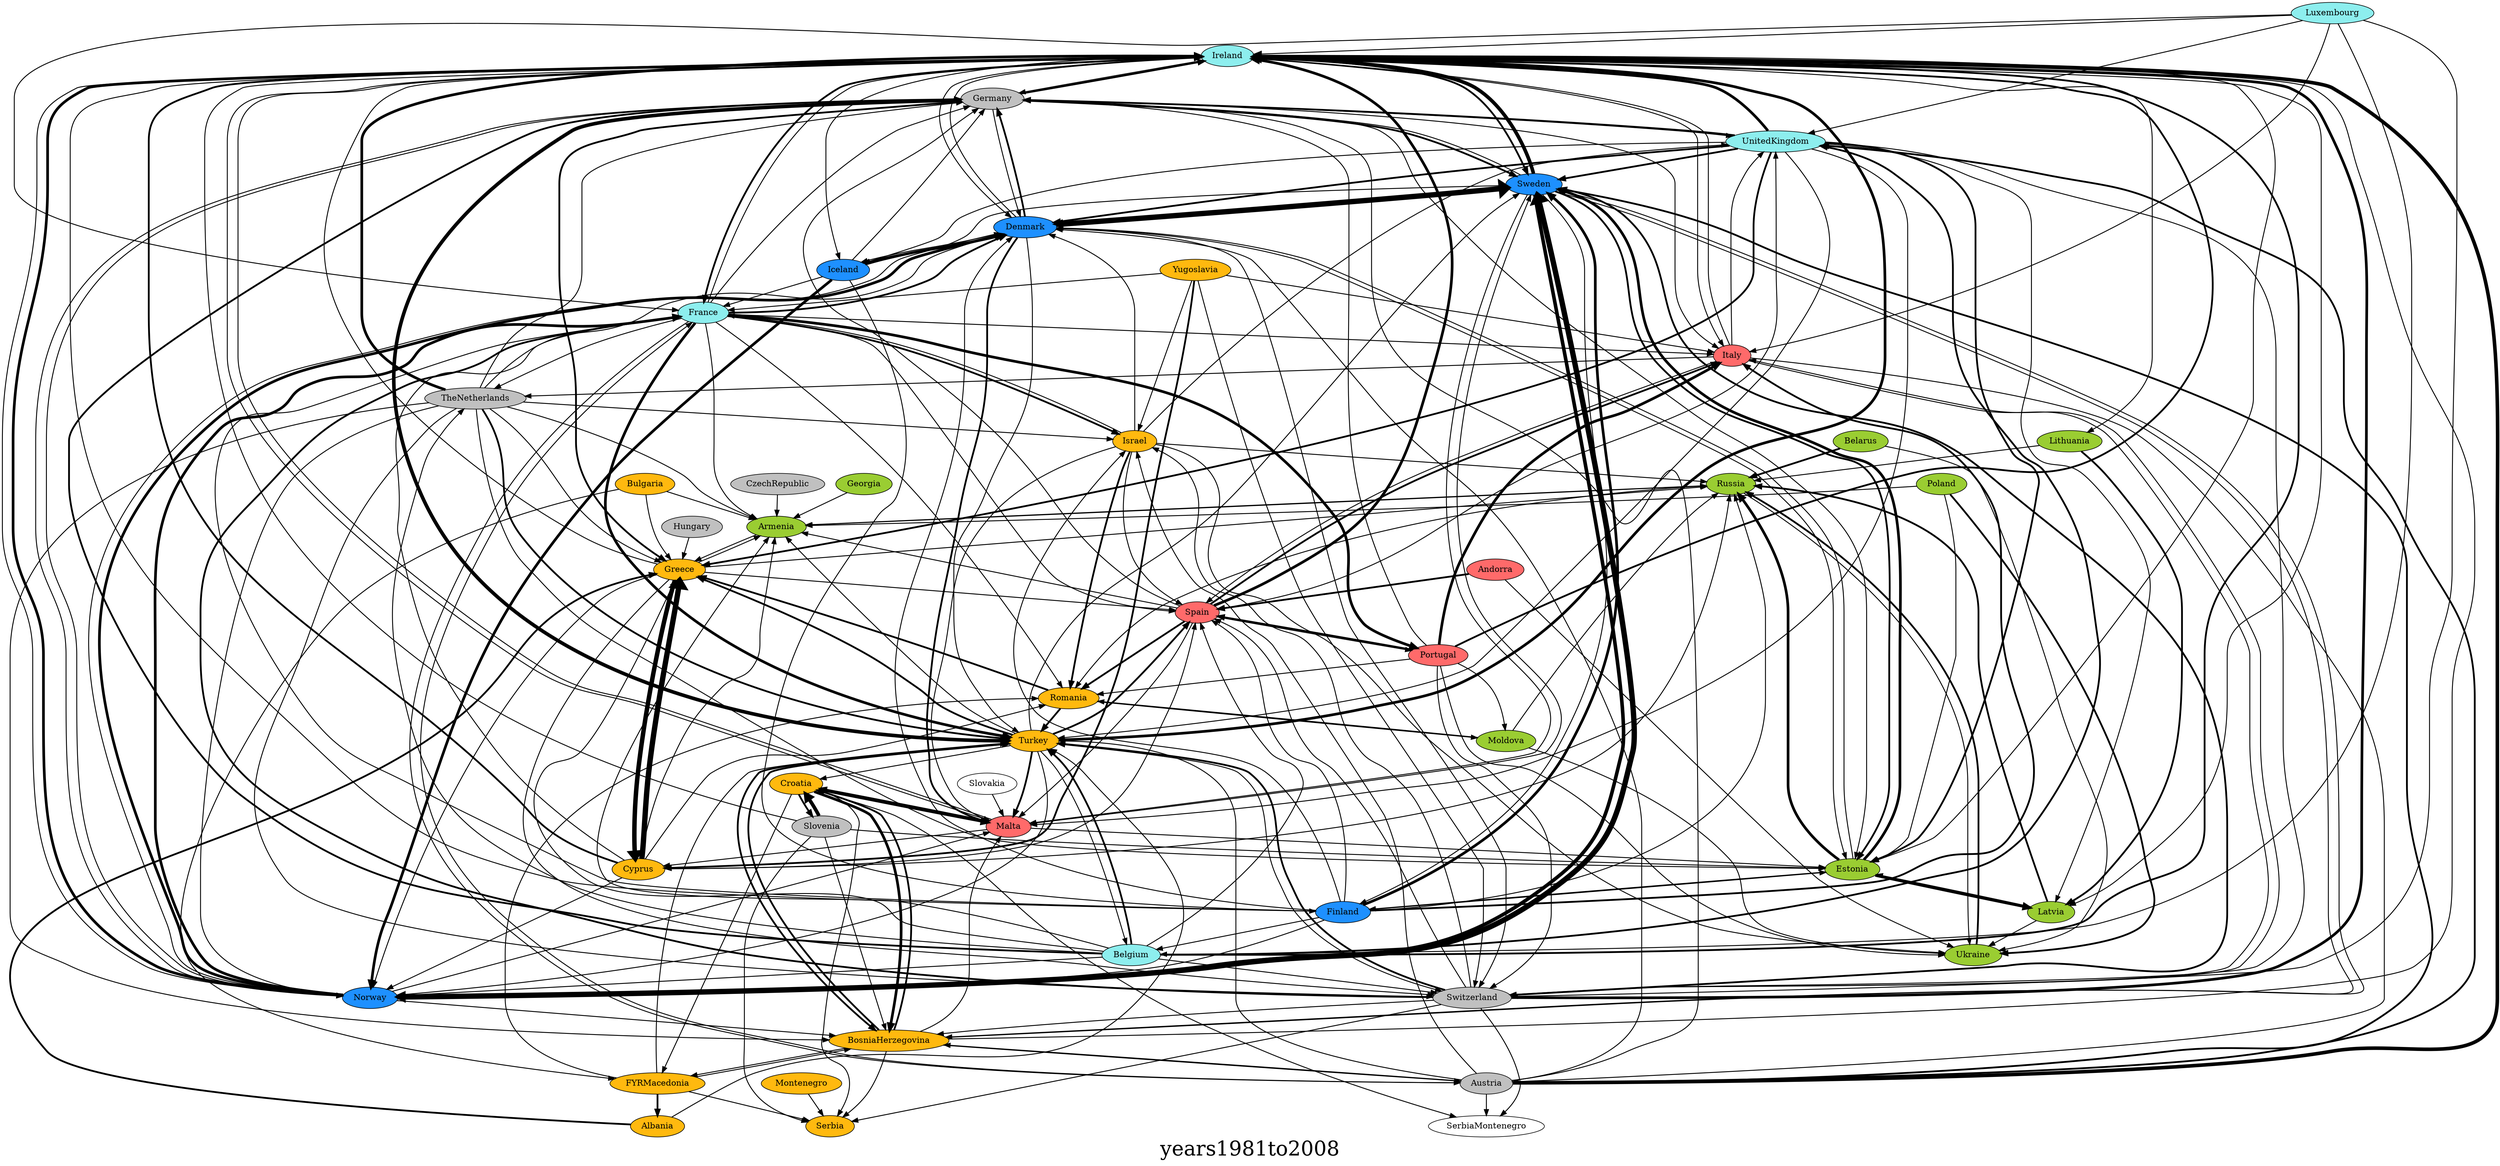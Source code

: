 digraph{ graph [label=years1981to2008, fontsize=34]; Ireland [style=filled,fillcolor=darkslategray2]; Germany [style=filled,fillcolor=gray]; Portugal [style=filled,fillcolor=indianred1]; Moldova [style=filled,fillcolor=olivedrab3]; Germany [style=filled,fillcolor=gray]; Ireland [style=filled,fillcolor=darkslategray2]; Hungary [style=filled,fillcolor=gray]; Greece [style=filled,fillcolor=darkgoldenrod1]; Cyprus [style=filled,fillcolor=darkgoldenrod1]; Russia [style=filled,fillcolor=olivedrab3]; Armenia [style=filled,fillcolor=olivedrab3]; Greece [style=filled,fillcolor=darkgoldenrod1]; Malta [style=filled,fillcolor=indianred1]; Estonia [style=filled,fillcolor=olivedrab3]; Switzerland [style=filled,fillcolor=gray]; Turkey [style=filled,fillcolor=darkgoldenrod1]; Bulgaria [style=filled,fillcolor=darkgoldenrod1]; Armenia [style=filled,fillcolor=olivedrab3]; Yugoslavia [style=filled,fillcolor=darkgoldenrod1]; Cyprus [style=filled,fillcolor=darkgoldenrod1]; BosniaHerzegovina [style=filled,fillcolor=darkgoldenrod1]; Austria [style=filled,fillcolor=gray]; Ireland [style=filled,fillcolor=darkslategray2]; Norway [style=filled,fillcolor=dodgerblue]; Malta [style=filled,fillcolor=indianred1]; Turkey [style=filled,fillcolor=darkgoldenrod1]; Belgium [style=filled,fillcolor=darkslategray2]; BosniaHerzegovina [style=filled,fillcolor=darkgoldenrod1]; FYRMacedonia [style=filled,fillcolor=darkgoldenrod1]; Iceland [style=filled,fillcolor=dodgerblue]; Finland [style=filled,fillcolor=dodgerblue]; Lithuania [style=filled,fillcolor=olivedrab3]; Latvia [style=filled,fillcolor=olivedrab3]; Greece [style=filled,fillcolor=darkgoldenrod1]; Spain [style=filled,fillcolor=indianred1]; Norway [style=filled,fillcolor=dodgerblue]; France [style=filled,fillcolor=darkslategray2]; FYRMacedonia [style=filled,fillcolor=darkgoldenrod1]; Romania [style=filled,fillcolor=darkgoldenrod1]; Turkey [style=filled,fillcolor=darkgoldenrod1]; Ireland [style=filled,fillcolor=darkslategray2]; France [style=filled,fillcolor=darkslategray2]; Ireland [style=filled,fillcolor=darkslategray2]; TheNetherlands [style=filled,fillcolor=gray]; Ireland [style=filled,fillcolor=darkslategray2]; Croatia [style=filled,fillcolor=darkgoldenrod1]; Turkey [style=filled,fillcolor=darkgoldenrod1]; Switzerland [style=filled,fillcolor=gray]; TheNetherlands [style=filled,fillcolor=gray]; Israel [style=filled,fillcolor=darkgoldenrod1]; Luxembourg [style=filled,fillcolor=darkslategray2]; Belgium [style=filled,fillcolor=darkslategray2]; Denmark [style=filled,fillcolor=dodgerblue]; Iceland [style=filled,fillcolor=dodgerblue]; Poland [style=filled,fillcolor=olivedrab3]; Armenia [style=filled,fillcolor=olivedrab3]; Sweden [style=filled,fillcolor=dodgerblue]; Denmark [style=filled,fillcolor=dodgerblue]; Croatia [style=filled,fillcolor=darkgoldenrod1]; FYRMacedonia [style=filled,fillcolor=darkgoldenrod1]; Germany [style=filled,fillcolor=gray]; Estonia [style=filled,fillcolor=olivedrab3]; Austria [style=filled,fillcolor=gray]; Denmark [style=filled,fillcolor=dodgerblue]; BosniaHerzegovina [style=filled,fillcolor=darkgoldenrod1]; Malta [style=filled,fillcolor=indianred1]; Latvia [style=filled,fillcolor=olivedrab3]; Russia [style=filled,fillcolor=olivedrab3]; Spain [style=filled,fillcolor=indianred1]; Germany [style=filled,fillcolor=gray]; TheNetherlands [style=filled,fillcolor=gray]; Estonia [style=filled,fillcolor=olivedrab3]; Yugoslavia [style=filled,fillcolor=darkgoldenrod1]; Italy [style=filled,fillcolor=indianred1]; Finland [style=filled,fillcolor=dodgerblue]; France [style=filled,fillcolor=darkslategray2]; Moldova [style=filled,fillcolor=olivedrab3]; Russia [style=filled,fillcolor=olivedrab3]; Luxembourg [style=filled,fillcolor=darkslategray2]; France [style=filled,fillcolor=darkslategray2]; Andorra [style=filled,fillcolor=indianred1]; Spain [style=filled,fillcolor=indianred1]; Lithuania [style=filled,fillcolor=olivedrab3]; Russia [style=filled,fillcolor=olivedrab3]; Italy [style=filled,fillcolor=indianred1]; Switzerland [style=filled,fillcolor=gray]; Finland [style=filled,fillcolor=dodgerblue]; Ireland [style=filled,fillcolor=darkslategray2]; Yugoslavia [style=filled,fillcolor=darkgoldenrod1]; Switzerland [style=filled,fillcolor=gray]; Norway [style=filled,fillcolor=dodgerblue]; BosniaHerzegovina [style=filled,fillcolor=darkgoldenrod1]; Portugal [style=filled,fillcolor=indianred1]; Ireland [style=filled,fillcolor=darkslategray2]; Sweden [style=filled,fillcolor=dodgerblue]; Germany [style=filled,fillcolor=gray]; Denmark [style=filled,fillcolor=dodgerblue]; Ireland [style=filled,fillcolor=darkslategray2]; Austria [style=filled,fillcolor=gray]; Turkey [style=filled,fillcolor=darkgoldenrod1]; Albania [style=filled,fillcolor=darkgoldenrod1]; Greece [style=filled,fillcolor=darkgoldenrod1]; Luxembourg [style=filled,fillcolor=darkslategray2]; Ireland [style=filled,fillcolor=darkslategray2]; Switzerland [style=filled,fillcolor=gray]; Spain [style=filled,fillcolor=indianred1]; Slovenia [style=filled,fillcolor=gray]; Croatia [style=filled,fillcolor=darkgoldenrod1]; Finland [style=filled,fillcolor=dodgerblue]; Israel [style=filled,fillcolor=darkgoldenrod1]; Malta [style=filled,fillcolor=indianred1]; Cyprus [style=filled,fillcolor=darkgoldenrod1]; FYRMacedonia [style=filled,fillcolor=darkgoldenrod1]; BosniaHerzegovina [style=filled,fillcolor=darkgoldenrod1]; Portugal [style=filled,fillcolor=indianred1]; Germany [style=filled,fillcolor=gray]; UnitedKingdom [style=filled,fillcolor=darkslategray2]; Malta [style=filled,fillcolor=indianred1]; Austria [style=filled,fillcolor=gray]; Israel [style=filled,fillcolor=darkgoldenrod1]; Finland [style=filled,fillcolor=dodgerblue]; Denmark [style=filled,fillcolor=dodgerblue]; Israel [style=filled,fillcolor=darkgoldenrod1]; Malta [style=filled,fillcolor=indianred1]; Belarus [style=filled,fillcolor=olivedrab3]; Ukraine [style=filled,fillcolor=olivedrab3]; Sweden [style=filled,fillcolor=dodgerblue]; Ireland [style=filled,fillcolor=darkslategray2]; Israel [style=filled,fillcolor=darkgoldenrod1]; Russia [style=filled,fillcolor=olivedrab3]; Iceland [style=filled,fillcolor=dodgerblue]; Denmark [style=filled,fillcolor=dodgerblue]; Yugoslavia [style=filled,fillcolor=darkgoldenrod1]; France [style=filled,fillcolor=darkslategray2]; Cyprus [style=filled,fillcolor=darkgoldenrod1]; Norway [style=filled,fillcolor=dodgerblue]; Iceland [style=filled,fillcolor=dodgerblue]; France [style=filled,fillcolor=darkslategray2]; Romania [style=filled,fillcolor=darkgoldenrod1]; Moldova [style=filled,fillcolor=olivedrab3]; France [style=filled,fillcolor=darkslategray2]; Portugal [style=filled,fillcolor=indianred1]; Bulgaria [style=filled,fillcolor=darkgoldenrod1]; FYRMacedonia [style=filled,fillcolor=darkgoldenrod1]; Israel [style=filled,fillcolor=darkgoldenrod1]; UnitedKingdom [style=filled,fillcolor=darkslategray2]; Turkey [style=filled,fillcolor=darkgoldenrod1]; Malta [style=filled,fillcolor=indianred1]; Israel [style=filled,fillcolor=darkgoldenrod1]; Romania [style=filled,fillcolor=darkgoldenrod1]; Belgium [style=filled,fillcolor=darkslategray2]; Ireland [style=filled,fillcolor=darkslategray2]; BosniaHerzegovina [style=filled,fillcolor=darkgoldenrod1]; Serbia [style=filled,fillcolor=darkgoldenrod1]; Romania [style=filled,fillcolor=darkgoldenrod1]; Turkey [style=filled,fillcolor=darkgoldenrod1]; Greece [style=filled,fillcolor=darkgoldenrod1]; Armenia [style=filled,fillcolor=olivedrab3]; Russia [style=filled,fillcolor=olivedrab3]; Ukraine [style=filled,fillcolor=olivedrab3]; Poland [style=filled,fillcolor=olivedrab3]; Ukraine [style=filled,fillcolor=olivedrab3]; Denmark [style=filled,fillcolor=dodgerblue]; Malta [style=filled,fillcolor=indianred1]; Switzerland [style=filled,fillcolor=gray]; BosniaHerzegovina [style=filled,fillcolor=darkgoldenrod1]; Austria [style=filled,fillcolor=gray]; UnitedKingdom [style=filled,fillcolor=darkslategray2]; Sweden [style=filled,fillcolor=dodgerblue]; Iceland [style=filled,fillcolor=dodgerblue]; Sweden [style=filled,fillcolor=dodgerblue]; Estonia [style=filled,fillcolor=olivedrab3]; Belgium [style=filled,fillcolor=darkslategray2]; UnitedKingdom [style=filled,fillcolor=darkslategray2]; Ireland [style=filled,fillcolor=darkslategray2]; Latvia [style=filled,fillcolor=olivedrab3]; Malta [style=filled,fillcolor=indianred1]; Ireland [style=filled,fillcolor=darkslategray2]; Turkey [style=filled,fillcolor=darkgoldenrod1]; Greece [style=filled,fillcolor=darkgoldenrod1]; BosniaHerzegovina [style=filled,fillcolor=darkgoldenrod1]; Croatia [style=filled,fillcolor=darkgoldenrod1]; TheNetherlands [style=filled,fillcolor=gray]; Armenia [style=filled,fillcolor=olivedrab3]; Finland [style=filled,fillcolor=dodgerblue]; Belgium [style=filled,fillcolor=darkslategray2]; Israel [style=filled,fillcolor=darkgoldenrod1]; Ukraine [style=filled,fillcolor=olivedrab3]; Sweden [style=filled,fillcolor=dodgerblue]; BosniaHerzegovina [style=filled,fillcolor=darkgoldenrod1]; UnitedKingdom [style=filled,fillcolor=darkslategray2]; Switzerland [style=filled,fillcolor=gray]; Finland [style=filled,fillcolor=dodgerblue]; Spain [style=filled,fillcolor=indianred1]; Luxembourg [style=filled,fillcolor=darkslategray2]; Switzerland [style=filled,fillcolor=gray]; FYRMacedonia [style=filled,fillcolor=darkgoldenrod1]; Serbia [style=filled,fillcolor=darkgoldenrod1]; Italy [style=filled,fillcolor=indianred1]; TheNetherlands [style=filled,fillcolor=gray]; UnitedKingdom [style=filled,fillcolor=darkslategray2]; Greece [style=filled,fillcolor=darkgoldenrod1]; France [style=filled,fillcolor=darkslategray2]; Denmark [style=filled,fillcolor=dodgerblue]; UnitedKingdom [style=filled,fillcolor=darkslategray2]; Ireland [style=filled,fillcolor=darkslategray2]; Spain [style=filled,fillcolor=indianred1]; Portugal [style=filled,fillcolor=indianred1]; UnitedKingdom [style=filled,fillcolor=darkslategray2]; Germany [style=filled,fillcolor=gray]; Italy [style=filled,fillcolor=indianred1]; Ireland [style=filled,fillcolor=darkslategray2]; Iceland [style=filled,fillcolor=dodgerblue]; FYRMacedonia [style=filled,fillcolor=darkgoldenrod1]; Turkey [style=filled,fillcolor=darkgoldenrod1]; Germany [style=filled,fillcolor=gray]; Greece [style=filled,fillcolor=darkgoldenrod1]; Cyprus [style=filled,fillcolor=darkgoldenrod1]; Ireland [style=filled,fillcolor=darkslategray2]; Lithuania [style=filled,fillcolor=olivedrab3]; Belgium [style=filled,fillcolor=darkslategray2]; Switzerland [style=filled,fillcolor=gray]; Denmark [style=filled,fillcolor=dodgerblue]; Switzerland [style=filled,fillcolor=gray]; Slovenia [style=filled,fillcolor=gray]; Ireland [style=filled,fillcolor=darkslategray2]; UnitedKingdom [style=filled,fillcolor=darkslategray2]; Estonia [style=filled,fillcolor=olivedrab3]; Spain [style=filled,fillcolor=indianred1]; Ireland [style=filled,fillcolor=darkslategray2]; Sweden [style=filled,fillcolor=dodgerblue]; Finland [style=filled,fillcolor=dodgerblue]; Switzerland [style=filled,fillcolor=gray]; Sweden [style=filled,fillcolor=dodgerblue]; Ireland [style=filled,fillcolor=darkslategray2]; Malta [style=filled,fillcolor=indianred1]; France [style=filled,fillcolor=darkslategray2]; Romania [style=filled,fillcolor=darkgoldenrod1]; Ireland [style=filled,fillcolor=darkslategray2]; Denmark [style=filled,fillcolor=dodgerblue]; TheNetherlands [style=filled,fillcolor=gray]; BosniaHerzegovina [style=filled,fillcolor=darkgoldenrod1]; Ireland [style=filled,fillcolor=darkslategray2]; France [style=filled,fillcolor=darkslategray2]; Italy [style=filled,fillcolor=indianred1]; Greece [style=filled,fillcolor=darkgoldenrod1]; Switzerland [style=filled,fillcolor=gray]; TheNetherlands [style=filled,fillcolor=gray]; Germany [style=filled,fillcolor=gray]; France [style=filled,fillcolor=darkslategray2]; Israel [style=filled,fillcolor=darkgoldenrod1]; Austria [style=filled,fillcolor=gray]; Germany [style=filled,fillcolor=gray]; Moldova [style=filled,fillcolor=olivedrab3]; Romania [style=filled,fillcolor=darkgoldenrod1]; Russia [style=filled,fillcolor=olivedrab3]; Romania [style=filled,fillcolor=darkgoldenrod1]; Turkey [style=filled,fillcolor=darkgoldenrod1]; Armenia [style=filled,fillcolor=olivedrab3]; Switzerland [style=filled,fillcolor=gray]; Ireland [style=filled,fillcolor=darkslategray2]; Estonia [style=filled,fillcolor=olivedrab3]; Denmark [style=filled,fillcolor=dodgerblue]; Moldova [style=filled,fillcolor=olivedrab3]; Ukraine [style=filled,fillcolor=olivedrab3]; Turkey [style=filled,fillcolor=darkgoldenrod1]; Sweden [style=filled,fillcolor=dodgerblue]; Spain [style=filled,fillcolor=indianred1]; UnitedKingdom [style=filled,fillcolor=darkslategray2]; Turkey [style=filled,fillcolor=darkgoldenrod1]; Switzerland [style=filled,fillcolor=gray]; Serbia [style=filled,fillcolor=darkgoldenrod1]; Portugal [style=filled,fillcolor=indianred1]; Switzerland [style=filled,fillcolor=gray]; FYRMacedonia [style=filled,fillcolor=darkgoldenrod1]; Albania [style=filled,fillcolor=darkgoldenrod1]; Cyprus [style=filled,fillcolor=darkgoldenrod1]; Armenia [style=filled,fillcolor=olivedrab3]; Finland [style=filled,fillcolor=dodgerblue]; Sweden [style=filled,fillcolor=dodgerblue]; Spain [style=filled,fillcolor=indianred1]; Malta [style=filled,fillcolor=indianred1]; Denmark [style=filled,fillcolor=dodgerblue]; Turkey [style=filled,fillcolor=darkgoldenrod1]; France [style=filled,fillcolor=darkslategray2]; TheNetherlands [style=filled,fillcolor=gray]; Turkey [style=filled,fillcolor=darkgoldenrod1]; Norway [style=filled,fillcolor=dodgerblue]; Estonia [style=filled,fillcolor=olivedrab3]; Sweden [style=filled,fillcolor=dodgerblue]; Croatia [style=filled,fillcolor=darkgoldenrod1]; BosniaHerzegovina [style=filled,fillcolor=darkgoldenrod1]; TheNetherlands [style=filled,fillcolor=gray]; Greece [style=filled,fillcolor=darkgoldenrod1]; Ireland [style=filled,fillcolor=darkslategray2]; Italy [style=filled,fillcolor=indianred1]; Turkey [style=filled,fillcolor=darkgoldenrod1]; BosniaHerzegovina [style=filled,fillcolor=darkgoldenrod1]; France [style=filled,fillcolor=darkslategray2]; Austria [style=filled,fillcolor=gray]; Denmark [style=filled,fillcolor=dodgerblue]; Norway [style=filled,fillcolor=dodgerblue]; Malta [style=filled,fillcolor=indianred1]; Croatia [style=filled,fillcolor=darkgoldenrod1]; Sweden [style=filled,fillcolor=dodgerblue]; Malta [style=filled,fillcolor=indianred1]; Belgium [style=filled,fillcolor=darkslategray2]; Germany [style=filled,fillcolor=gray]; BosniaHerzegovina [style=filled,fillcolor=darkgoldenrod1]; Turkey [style=filled,fillcolor=darkgoldenrod1]; Estonia [style=filled,fillcolor=olivedrab3]; Finland [style=filled,fillcolor=dodgerblue]; Germany [style=filled,fillcolor=gray]; UnitedKingdom [style=filled,fillcolor=darkslategray2]; BosniaHerzegovina [style=filled,fillcolor=darkgoldenrod1]; Ireland [style=filled,fillcolor=darkslategray2]; Andorra [style=filled,fillcolor=indianred1]; Ukraine [style=filled,fillcolor=olivedrab3]; UnitedKingdom [style=filled,fillcolor=darkslategray2]; Latvia [style=filled,fillcolor=olivedrab3]; Switzerland [style=filled,fillcolor=gray]; Israel [style=filled,fillcolor=darkgoldenrod1]; Finland [style=filled,fillcolor=dodgerblue]; Italy [style=filled,fillcolor=indianred1]; Greece [style=filled,fillcolor=darkgoldenrod1]; Norway [style=filled,fillcolor=dodgerblue]; UnitedKingdom [style=filled,fillcolor=darkslategray2]; Denmark [style=filled,fillcolor=dodgerblue]; Norway [style=filled,fillcolor=dodgerblue]; Germany [style=filled,fillcolor=gray]; Denmark [style=filled,fillcolor=dodgerblue]; Sweden [style=filled,fillcolor=dodgerblue]; Austria [style=filled,fillcolor=gray]; Sweden [style=filled,fillcolor=dodgerblue]; Italy [style=filled,fillcolor=indianred1]; Ireland [style=filled,fillcolor=darkslategray2]; Austria [style=filled,fillcolor=gray]; BosniaHerzegovina [style=filled,fillcolor=darkgoldenrod1]; Belgium [style=filled,fillcolor=darkslategray2]; TheNetherlands [style=filled,fillcolor=gray]; Portugal [style=filled,fillcolor=indianred1]; Italy [style=filled,fillcolor=indianred1]; Romania [style=filled,fillcolor=darkgoldenrod1]; Greece [style=filled,fillcolor=darkgoldenrod1]; Portugal [style=filled,fillcolor=indianred1]; Romania [style=filled,fillcolor=darkgoldenrod1]; Turkey [style=filled,fillcolor=darkgoldenrod1]; Croatia [style=filled,fillcolor=darkgoldenrod1]; Greece [style=filled,fillcolor=darkgoldenrod1]; Russia [style=filled,fillcolor=olivedrab3]; Croatia [style=filled,fillcolor=darkgoldenrod1]; Malta [style=filled,fillcolor=indianred1]; Germany [style=filled,fillcolor=gray]; Turkey [style=filled,fillcolor=darkgoldenrod1]; Iceland [style=filled,fillcolor=dodgerblue]; Germany [style=filled,fillcolor=gray]; Switzerland [style=filled,fillcolor=gray]; Italy [style=filled,fillcolor=indianred1]; Poland [style=filled,fillcolor=olivedrab3]; Estonia [style=filled,fillcolor=olivedrab3]; Russia [style=filled,fillcolor=olivedrab3]; Italy [style=filled,fillcolor=indianred1]; Spain [style=filled,fillcolor=indianred1]; Russia [style=filled,fillcolor=olivedrab3]; Armenia [style=filled,fillcolor=olivedrab3]; TheNetherlands [style=filled,fillcolor=gray]; Switzerland [style=filled,fillcolor=gray]; UnitedKingdom [style=filled,fillcolor=darkslategray2]; Sweden [style=filled,fillcolor=dodgerblue]; Norway [style=filled,fillcolor=dodgerblue]; Sweden [style=filled,fillcolor=dodgerblue]; France [style=filled,fillcolor=darkslategray2]; Spain [style=filled,fillcolor=indianred1]; Bulgaria [style=filled,fillcolor=darkgoldenrod1]; Greece [style=filled,fillcolor=darkgoldenrod1]; Portugal [style=filled,fillcolor=indianred1]; Spain [style=filled,fillcolor=indianred1]; Denmark [style=filled,fillcolor=dodgerblue]; Estonia [style=filled,fillcolor=olivedrab3]; Finland [style=filled,fillcolor=dodgerblue]; Norway [style=filled,fillcolor=dodgerblue]; Sweden [style=filled,fillcolor=dodgerblue]; Norway [style=filled,fillcolor=dodgerblue]; Ukraine [style=filled,fillcolor=olivedrab3]; Russia [style=filled,fillcolor=olivedrab3]; Denmark [style=filled,fillcolor=dodgerblue]; Germany [style=filled,fillcolor=gray]; Slovenia [style=filled,fillcolor=gray]; Estonia [style=filled,fillcolor=olivedrab3]; Slovenia [style=filled,fillcolor=gray]; Serbia [style=filled,fillcolor=darkgoldenrod1]; Ireland [style=filled,fillcolor=darkslategray2]; Norway [style=filled,fillcolor=dodgerblue]; Israel [style=filled,fillcolor=darkgoldenrod1]; Denmark [style=filled,fillcolor=dodgerblue]; Croatia [style=filled,fillcolor=darkgoldenrod1]; Slovenia [style=filled,fillcolor=gray]; TheNetherlands [style=filled,fillcolor=gray]; Turkey [style=filled,fillcolor=darkgoldenrod1]; Spain [style=filled,fillcolor=indianred1]; Italy [style=filled,fillcolor=indianred1]; Luxembourg [style=filled,fillcolor=darkslategray2]; UnitedKingdom [style=filled,fillcolor=darkslategray2]; Luxembourg [style=filled,fillcolor=darkslategray2]; Italy [style=filled,fillcolor=indianred1]; CzechRepublic [style=filled,fillcolor=gray]; Armenia [style=filled,fillcolor=olivedrab3]; Portugal [style=filled,fillcolor=indianred1]; Ukraine [style=filled,fillcolor=olivedrab3]; Italy [style=filled,fillcolor=indianred1]; UnitedKingdom [style=filled,fillcolor=darkslategray2]; Iceland [style=filled,fillcolor=dodgerblue]; Norway [style=filled,fillcolor=dodgerblue]; Malta [style=filled,fillcolor=indianred1]; Georgia [style=filled,fillcolor=olivedrab3]; Armenia [style=filled,fillcolor=olivedrab3]; Russia [style=filled,fillcolor=olivedrab3]; Italy [style=filled,fillcolor=indianred1]; Austria [style=filled,fillcolor=gray]; Ireland [style=filled,fillcolor=darkslategray2]; Sweden [style=filled,fillcolor=dodgerblue]; Spain [style=filled,fillcolor=indianred1]; Romania [style=filled,fillcolor=darkgoldenrod1]; Norway [style=filled,fillcolor=dodgerblue]; Denmark [style=filled,fillcolor=dodgerblue]; Israel [style=filled,fillcolor=darkgoldenrod1]; France [style=filled,fillcolor=darkslategray2]; Switzerland [style=filled,fillcolor=gray]; France [style=filled,fillcolor=darkslategray2]; Spain [style=filled,fillcolor=indianred1]; Armenia [style=filled,fillcolor=olivedrab3]; Norway [style=filled,fillcolor=dodgerblue]; Ireland [style=filled,fillcolor=darkslategray2]; Germany [style=filled,fillcolor=gray]; Sweden [style=filled,fillcolor=dodgerblue]; Germany [style=filled,fillcolor=gray]; Denmark [style=filled,fillcolor=dodgerblue]; Cyprus [style=filled,fillcolor=darkgoldenrod1]; Spain [style=filled,fillcolor=indianred1]; Latvia [style=filled,fillcolor=olivedrab3]; Ukraine [style=filled,fillcolor=olivedrab3]; Cyprus [style=filled,fillcolor=darkgoldenrod1]; France [style=filled,fillcolor=darkslategray2]; Greece [style=filled,fillcolor=darkgoldenrod1]; Ireland [style=filled,fillcolor=darkslategray2]; Cyprus [style=filled,fillcolor=darkgoldenrod1]; Greece [style=filled,fillcolor=darkgoldenrod1]; Belgium [style=filled,fillcolor=darkslategray2]; Norway [style=filled,fillcolor=dodgerblue]; Israel [style=filled,fillcolor=darkgoldenrod1]; Spain [style=filled,fillcolor=indianred1]; Croatia [style=filled,fillcolor=darkgoldenrod1]; Serbia [style=filled,fillcolor=darkgoldenrod1]; Albania [style=filled,fillcolor=darkgoldenrod1]; Turkey [style=filled,fillcolor=darkgoldenrod1]; France [style=filled,fillcolor=darkslategray2]; Germany [style=filled,fillcolor=gray]; TheNetherlands [style=filled,fillcolor=gray]; Denmark [style=filled,fillcolor=dodgerblue]; Belarus [style=filled,fillcolor=olivedrab3]; Russia [style=filled,fillcolor=olivedrab3]; Yugoslavia [style=filled,fillcolor=darkgoldenrod1]; Israel [style=filled,fillcolor=darkgoldenrod1]; Ireland [style=filled,fillcolor=darkslategray2]; Estonia [style=filled,fillcolor=olivedrab3]; Turkey [style=filled,fillcolor=darkgoldenrod1]; Spain [style=filled,fillcolor=indianred1]; Malta [style=filled,fillcolor=indianred1]; Sweden [style=filled,fillcolor=dodgerblue]; Switzerland [style=filled,fillcolor=gray]; Austria [style=filled,fillcolor=gray]; France [style=filled,fillcolor=darkslategray2]; Estonia [style=filled,fillcolor=olivedrab3]; Latvia [style=filled,fillcolor=olivedrab3]; BosniaHerzegovina [style=filled,fillcolor=darkgoldenrod1]; Sweden [style=filled,fillcolor=dodgerblue]; Belgium [style=filled,fillcolor=darkslategray2]; Armenia [style=filled,fillcolor=olivedrab3]; Cyprus [style=filled,fillcolor=darkgoldenrod1]; Romania [style=filled,fillcolor=darkgoldenrod1]; France [style=filled,fillcolor=darkslategray2]; Armenia [style=filled,fillcolor=olivedrab3]; TheNetherlands [style=filled,fillcolor=gray]; Norway [style=filled,fillcolor=dodgerblue]; Austria [style=filled,fillcolor=gray]; Belgium [style=filled,fillcolor=darkslategray2]; Greece [style=filled,fillcolor=darkgoldenrod1]; Belgium [style=filled,fillcolor=darkslategray2]; Turkey [style=filled,fillcolor=darkgoldenrod1]; Germany [style=filled,fillcolor=gray]; Norway [style=filled,fillcolor=dodgerblue]; Belgium [style=filled,fillcolor=darkslategray2]; Spain [style=filled,fillcolor=indianred1]; Cyprus [style=filled,fillcolor=darkgoldenrod1]; Ireland [style=filled,fillcolor=darkslategray2]; Finland [style=filled,fillcolor=dodgerblue]; Estonia [style=filled,fillcolor=olivedrab3]; Slovenia [style=filled,fillcolor=gray]; BosniaHerzegovina [style=filled,fillcolor=darkgoldenrod1]; France [style=filled,fillcolor=darkslategray2]; Turkey [style=filled,fillcolor=darkgoldenrod1]; Finland [style=filled,fillcolor=dodgerblue]; Russia [style=filled,fillcolor=olivedrab3]; Latvia [style=filled,fillcolor=olivedrab3]; Estonia [style=filled,fillcolor=olivedrab3]; UnitedKingdom [style=filled,fillcolor=darkslategray2]; Iceland [style=filled,fillcolor=dodgerblue]; Montenegro [style=filled,fillcolor=darkgoldenrod1]; Serbia [style=filled,fillcolor=darkgoldenrod1]; Ireland->Germany [penwidth=1.5];Portugal->Moldova [penwidth=1.5];Germany->Ireland [penwidth=3.0];Hungary->Greece [penwidth=1.5];Cyprus->Russia [penwidth=1.5];Armenia->Greece [penwidth=1.5];Malta->Estonia [penwidth=1.5];Switzerland->Turkey [penwidth=3.0];Bulgaria->Armenia [penwidth=1.5];Yugoslavia->Cyprus [penwidth=3.0];BosniaHerzegovina->Austria [penwidth=1.5];Austria->Ireland [penwidth=6.0];Norway->Malta [penwidth=1.5];Turkey->Belgium [penwidth=1.5];BosniaHerzegovina->FYRMacedonia [penwidth=1.5];Iceland->Finland [penwidth=1.5];Lithuania->Latvia [penwidth=3.0];Greece->Spain [penwidth=1.5];Norway->France [penwidth=4.5];FYRMacedonia->Romania [penwidth=1.5];Turkey->Ireland [penwidth=4.5];France->Ireland [penwidth=1.5];TheNetherlands->Ireland [penwidth=4.5];Croatia->SerbiaMontenegro [penwidth=1.5];Turkey->Switzerland [penwidth=1.5];TheNetherlands->Israel [penwidth=1.5];Luxembourg->Belgium [penwidth=1.5];Denmark->Iceland [penwidth=1.5];Poland->Armenia [penwidth=1.5];Sweden->Denmark [penwidth=4.5];Croatia->FYRMacedonia [penwidth=1.5];Germany->Estonia [penwidth=1.5];Austria->Denmark [penwidth=1.5];BosniaHerzegovina->Malta [penwidth=1.5];Latvia->Russia [penwidth=3.0];Spain->Germany [penwidth=1.5];TheNetherlands->Estonia [penwidth=1.5];Yugoslavia->Italy [penwidth=1.5];Finland->France [penwidth=1.5];Moldova->Russia [penwidth=1.5];Luxembourg->France [penwidth=1.5];Andorra->Spain [penwidth=3.0];Lithuania->Russia [penwidth=1.5];Italy->Switzerland [penwidth=1.5];Finland->Ireland [penwidth=1.5];Yugoslavia->Switzerland [penwidth=1.5];Norway->BosniaHerzegovina [penwidth=1.5];Portugal->Ireland [penwidth=3.0];Sweden->Germany [penwidth=1.5];Denmark->Ireland [penwidth=1.5];Austria->Turkey [penwidth=1.5];Albania->Greece [penwidth=3.0];Luxembourg->Ireland [penwidth=1.5];Switzerland->Spain [penwidth=1.5];Slovenia->Croatia [penwidth=6.0];Finland->Israel [penwidth=1.5];Malta->Cyprus [penwidth=1.5];FYRMacedonia->BosniaHerzegovina [penwidth=1.5];Portugal->Germany [penwidth=1.5];UnitedKingdom->Malta [penwidth=1.5];Austria->Israel [penwidth=1.5];Finland->Denmark [penwidth=1.5];Israel->Malta [penwidth=1.5];Belarus->Ukraine [penwidth=1.5];Sweden->Ireland [penwidth=6.0];Israel->Russia [penwidth=1.5];Iceland->Denmark [penwidth=4.5];Yugoslavia->France [penwidth=1.5];Cyprus->Norway [penwidth=1.5];Iceland->France [penwidth=1.5];Romania->Moldova [penwidth=1.5];France->Portugal [penwidth=4.5];Bulgaria->FYRMacedonia [penwidth=1.5];Israel->UnitedKingdom [penwidth=1.5];Turkey->Malta [penwidth=3.0];Israel->Romania [penwidth=3.0];Belgium->Ireland [penwidth=3.0];BosniaHerzegovina->Serbia [penwidth=1.5];Romania->Turkey [penwidth=3.0];Greece->Armenia [penwidth=1.5];Russia->Ukraine [penwidth=1.5];Poland->Ukraine [penwidth=3.0];Denmark->Malta [penwidth=3.0];Switzerland->BosniaHerzegovina [penwidth=1.5];Austria->UnitedKingdom [penwidth=3.0];Sweden->Iceland [penwidth=1.5];Sweden->Estonia [penwidth=3.0];Belgium->UnitedKingdom [penwidth=3.0];Ireland->Latvia [penwidth=1.5];Malta->Ireland [penwidth=1.5];Turkey->Greece [penwidth=3.0];BosniaHerzegovina->Croatia [penwidth=3.0];TheNetherlands->Armenia [penwidth=1.5];Finland->Belgium [penwidth=1.5];Israel->Ukraine [penwidth=1.5];Sweden->BosniaHerzegovina [penwidth=1.5];UnitedKingdom->Switzerland [penwidth=1.5];Finland->Spain [penwidth=1.5];Luxembourg->Switzerland [penwidth=1.5];FYRMacedonia->Serbia [penwidth=1.5];Italy->TheNetherlands [penwidth=1.5];UnitedKingdom->Greece [penwidth=3.0];France->Denmark [penwidth=3.0];UnitedKingdom->Ireland [penwidth=4.5];Spain->Portugal [penwidth=1.5];UnitedKingdom->Germany [penwidth=3.0];Germany->Italy [penwidth=1.5];Ireland->Iceland [penwidth=1.5];FYRMacedonia->Turkey [penwidth=1.5];Germany->Greece [penwidth=3.0];Greece->Cyprus [penwidth=7.5];Ireland->Lithuania [penwidth=1.5];Belgium->Switzerland [penwidth=1.5];Denmark->Switzerland [penwidth=1.5];Slovenia->Ireland [penwidth=1.5];UnitedKingdom->Estonia [penwidth=3.0];Spain->Ireland [penwidth=4.5];Sweden->Finland [penwidth=1.5];Switzerland->Sweden [penwidth=3.0];Ireland->Malta [penwidth=1.5];France->Romania [penwidth=1.5];Ireland->Denmark [penwidth=1.5];TheNetherlands->BosniaHerzegovina [penwidth=1.5];Ireland->France [penwidth=3.0];France->Italy [penwidth=1.5];Greece->Switzerland [penwidth=1.5];TheNetherlands->Germany [penwidth=1.5];France->Israel [penwidth=3.0];Austria->Germany [penwidth=1.5];Moldova->Romania [penwidth=1.5];Russia->Romania [penwidth=1.5];Turkey->Armenia [penwidth=1.5];Switzerland->Ireland [penwidth=4.5];Estonia->Denmark [penwidth=1.5];Moldova->Ukraine [penwidth=1.5];Turkey->Sweden [penwidth=1.5];Spain->UnitedKingdom [penwidth=1.5];UnitedKingdom->Turkey [penwidth=1.5];Switzerland->Serbia [penwidth=1.5];Portugal->Switzerland [penwidth=1.5];FYRMacedonia->Albania [penwidth=3.0];Cyprus->Armenia [penwidth=1.5];Finland->Sweden [penwidth=4.5];Spain->Malta [penwidth=1.5];Denmark->Turkey [penwidth=1.5];France->TheNetherlands [penwidth=1.5];Turkey->Norway [penwidth=1.5];Estonia->Sweden [penwidth=4.5];Croatia->BosniaHerzegovina [penwidth=4.5];TheNetherlands->Greece [penwidth=1.5];Ireland->Italy [penwidth=1.5];Turkey->BosniaHerzegovina [penwidth=3.0];France->Austria [penwidth=1.5];Denmark->Norway [penwidth=1.5];Malta->Croatia [penwidth=3.0];Sweden->Malta [penwidth=1.5];Belgium->Germany [penwidth=3.0];BosniaHerzegovina->Turkey [penwidth=3.0];Estonia->Finland [penwidth=1.5];Germany->UnitedKingdom [penwidth=1.5];BosniaHerzegovina->Ireland [penwidth=1.5];Andorra->Ukraine [penwidth=1.5];UnitedKingdom->Latvia [penwidth=1.5];Switzerland->Israel [penwidth=1.5];Finland->Italy [penwidth=3.0];Greece->Norway [penwidth=1.5];UnitedKingdom->Denmark [penwidth=3.0];Norway->Germany [penwidth=1.5];Denmark->Sweden [penwidth=9.0];Austria->Sweden [penwidth=3.0];Italy->Ireland [penwidth=1.5];Austria->BosniaHerzegovina [penwidth=1.5];Belgium->TheNetherlands [penwidth=1.5];Portugal->Italy [penwidth=4.5];Romania->Greece [penwidth=3.0];Portugal->Romania [penwidth=1.5];Turkey->Croatia [penwidth=1.5];Greece->Russia [penwidth=1.5];Croatia->Malta [penwidth=4.5];Germany->Turkey [penwidth=6.0];Iceland->Germany [penwidth=1.5];Switzerland->Italy [penwidth=1.5];Poland->Estonia [penwidth=1.5];Estonia->Russia [penwidth=4.5];Italy->Spain [penwidth=1.5];Russia->Armenia [penwidth=1.5];TheNetherlands->Switzerland [penwidth=1.5];UnitedKingdom->Sweden [penwidth=3.0];Norway->Sweden [penwidth=9.0];France->Spain [penwidth=1.5];Bulgaria->Greece [penwidth=1.5];Portugal->Spain [penwidth=3.0];Denmark->Estonia [penwidth=1.5];Finland->Norway [penwidth=1.5];Sweden->Norway [penwidth=6.0];Ukraine->Russia [penwidth=3.0];Denmark->Germany [penwidth=3.0];Slovenia->Estonia [penwidth=1.5];Slovenia->Serbia [penwidth=1.5];Ireland->Norway [penwidth=1.5];Israel->Denmark [penwidth=1.5];Croatia->Slovenia [penwidth=3.0];TheNetherlands->Turkey [penwidth=3.0];Spain->Italy [penwidth=3.0];Luxembourg->UnitedKingdom [penwidth=1.5];Luxembourg->Italy [penwidth=1.5];CzechRepublic->Armenia [penwidth=1.5];Portugal->Ukraine [penwidth=1.5];Italy->UnitedKingdom [penwidth=1.5];Iceland->Norway [penwidth=4.5];Slovakia->Malta [penwidth=1.5];Georgia->Armenia [penwidth=1.5];Armenia->Russia [penwidth=1.5];Italy->Austria [penwidth=1.5];Ireland->Sweden [penwidth=3.0];Spain->Romania [penwidth=3.0];Norway->Denmark [penwidth=4.5];Israel->France [penwidth=1.5];Switzerland->France [penwidth=3.0];Spain->Armenia [penwidth=1.5];Norway->Ireland [penwidth=4.5];Germany->Sweden [penwidth=3.0];Germany->Denmark [penwidth=1.5];Cyprus->Spain [penwidth=1.5];Latvia->Ukraine [penwidth=1.5];Cyprus->France [penwidth=1.5];Greece->Ireland [penwidth=1.5];Cyprus->Greece [penwidth=9.0];Belgium->Norway [penwidth=1.5];Israel->Spain [penwidth=1.5];Croatia->Serbia [penwidth=1.5];Albania->Turkey [penwidth=1.5];France->Germany [penwidth=1.5];TheNetherlands->Denmark [penwidth=1.5];Belarus->Russia [penwidth=3.0];Yugoslavia->Israel [penwidth=1.5];Ireland->Estonia [penwidth=1.5];Turkey->Spain [penwidth=3.0];Malta->Sweden [penwidth=1.5];Switzerland->SerbiaMontenegro [penwidth=1.5];Austria->France [penwidth=1.5];Estonia->Latvia [penwidth=4.5];BosniaHerzegovina->Sweden [penwidth=1.5];Belgium->Armenia [penwidth=1.5];Cyprus->Romania [penwidth=1.5];France->Armenia [penwidth=1.5];TheNetherlands->Norway [penwidth=1.5];Austria->SerbiaMontenegro [penwidth=1.5];Belgium->Greece [penwidth=1.5];Belgium->Turkey [penwidth=3.0];Germany->Norway [penwidth=1.5];Belgium->Spain [penwidth=1.5];Cyprus->Ireland [penwidth=3.0];Finland->Estonia [penwidth=1.5];Slovenia->BosniaHerzegovina [penwidth=1.5];France->Turkey [penwidth=4.5];Finland->Russia [penwidth=1.5];Latvia->Estonia [penwidth=1.5];UnitedKingdom->Iceland [penwidth=1.5];Montenegro->Serbia [penwidth=1.5];}
